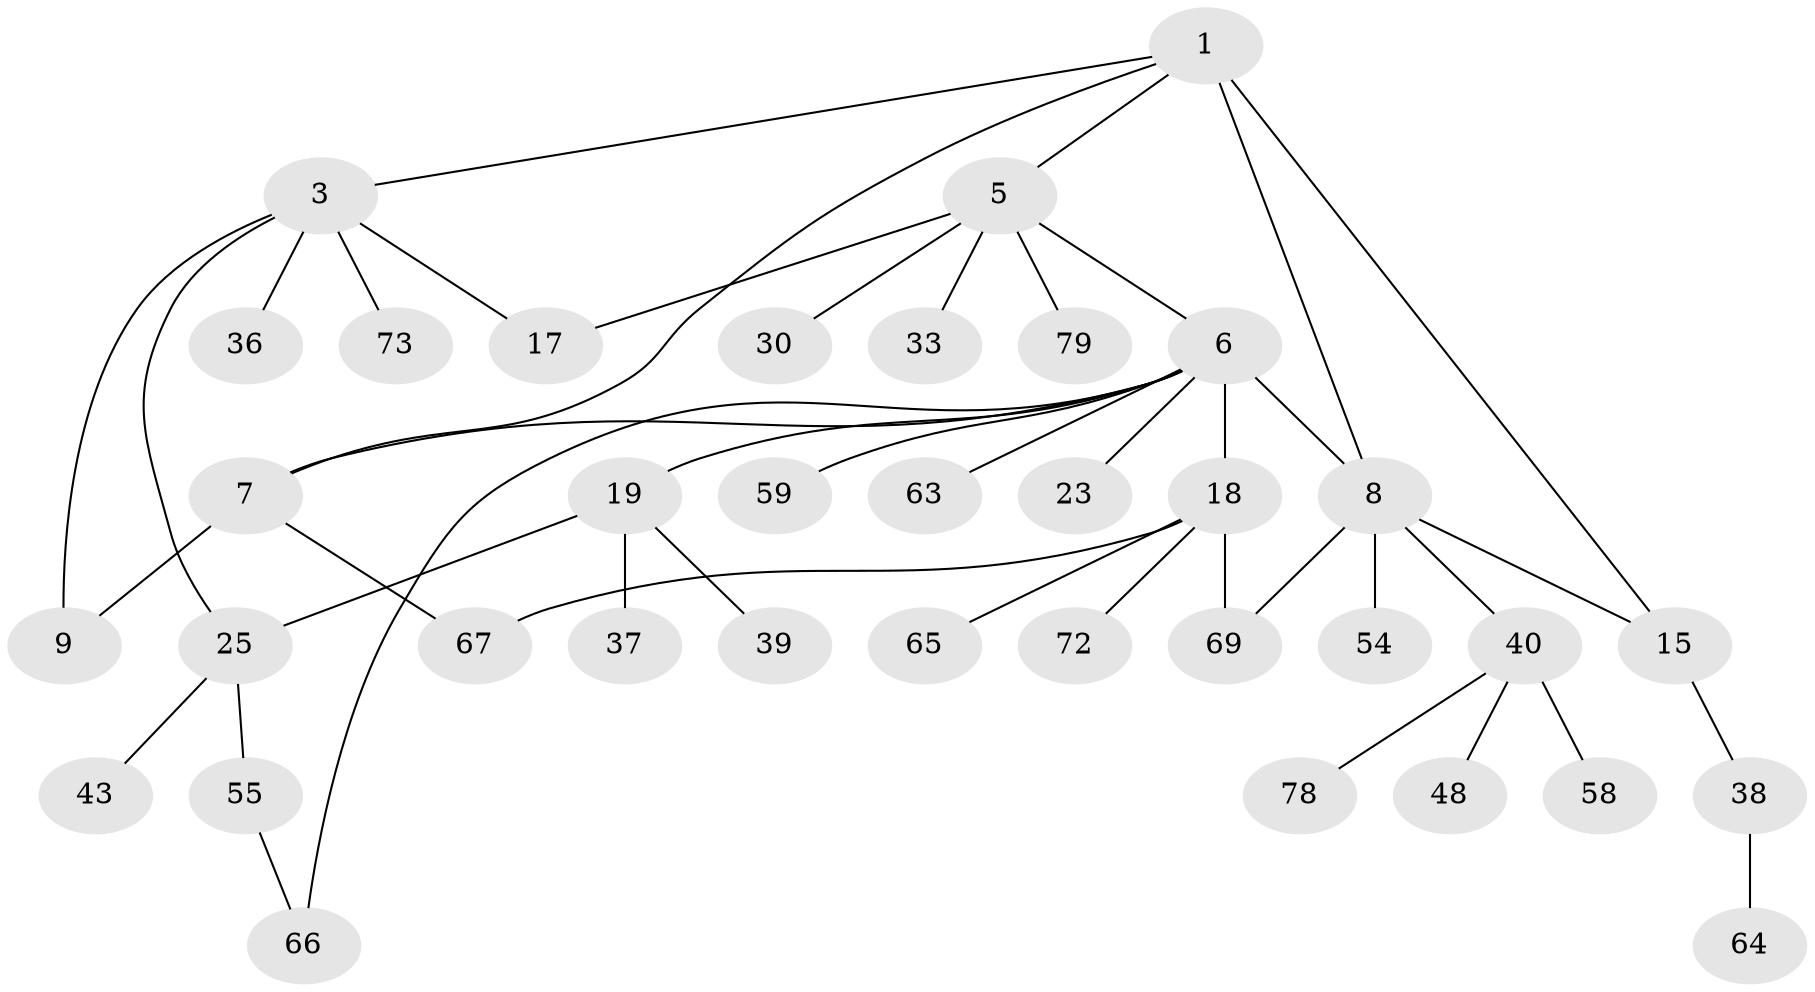 // original degree distribution, {4: 0.08695652173913043, 3: 0.16304347826086957, 5: 0.043478260869565216, 7: 0.021739130434782608, 2: 0.34782608695652173, 1: 0.33695652173913043}
// Generated by graph-tools (version 1.1) at 2025/16/03/04/25 18:16:49]
// undirected, 36 vertices, 44 edges
graph export_dot {
graph [start="1"]
  node [color=gray90,style=filled];
  1 [super="+2"];
  3 [super="+4"];
  5 [super="+10"];
  6 [super="+77+14+62+13"];
  7 [super="+57+53"];
  8 [super="+41+12"];
  9 [super="+22+24"];
  15 [super="+28+47"];
  17 [super="+46+87+31"];
  18 [super="+60+21+88"];
  19;
  23;
  25;
  30;
  33;
  36;
  37;
  38 [super="+52"];
  39 [super="+51"];
  40 [super="+49"];
  43 [super="+84"];
  48;
  54 [super="+76"];
  55 [super="+68"];
  58;
  59;
  63;
  64;
  65;
  66;
  67 [super="+74"];
  69 [super="+75"];
  72 [super="+80"];
  73;
  78;
  79 [super="+92"];
  1 -- 3;
  1 -- 5;
  1 -- 8 [weight=2];
  1 -- 15;
  1 -- 7;
  3 -- 36;
  3 -- 73;
  3 -- 25;
  3 -- 9;
  3 -- 17;
  5 -- 6;
  5 -- 17;
  5 -- 33;
  5 -- 30;
  5 -- 79;
  6 -- 7;
  6 -- 19;
  6 -- 66;
  6 -- 23;
  6 -- 59;
  6 -- 63;
  6 -- 18 [weight=2];
  6 -- 8;
  7 -- 9;
  7 -- 67;
  8 -- 15;
  8 -- 69;
  8 -- 54;
  8 -- 40;
  15 -- 38;
  18 -- 65;
  18 -- 69;
  18 -- 67;
  18 -- 72;
  19 -- 25;
  19 -- 37;
  19 -- 39;
  25 -- 43;
  25 -- 55;
  38 -- 64;
  40 -- 48;
  40 -- 58;
  40 -- 78;
  55 -- 66;
}
